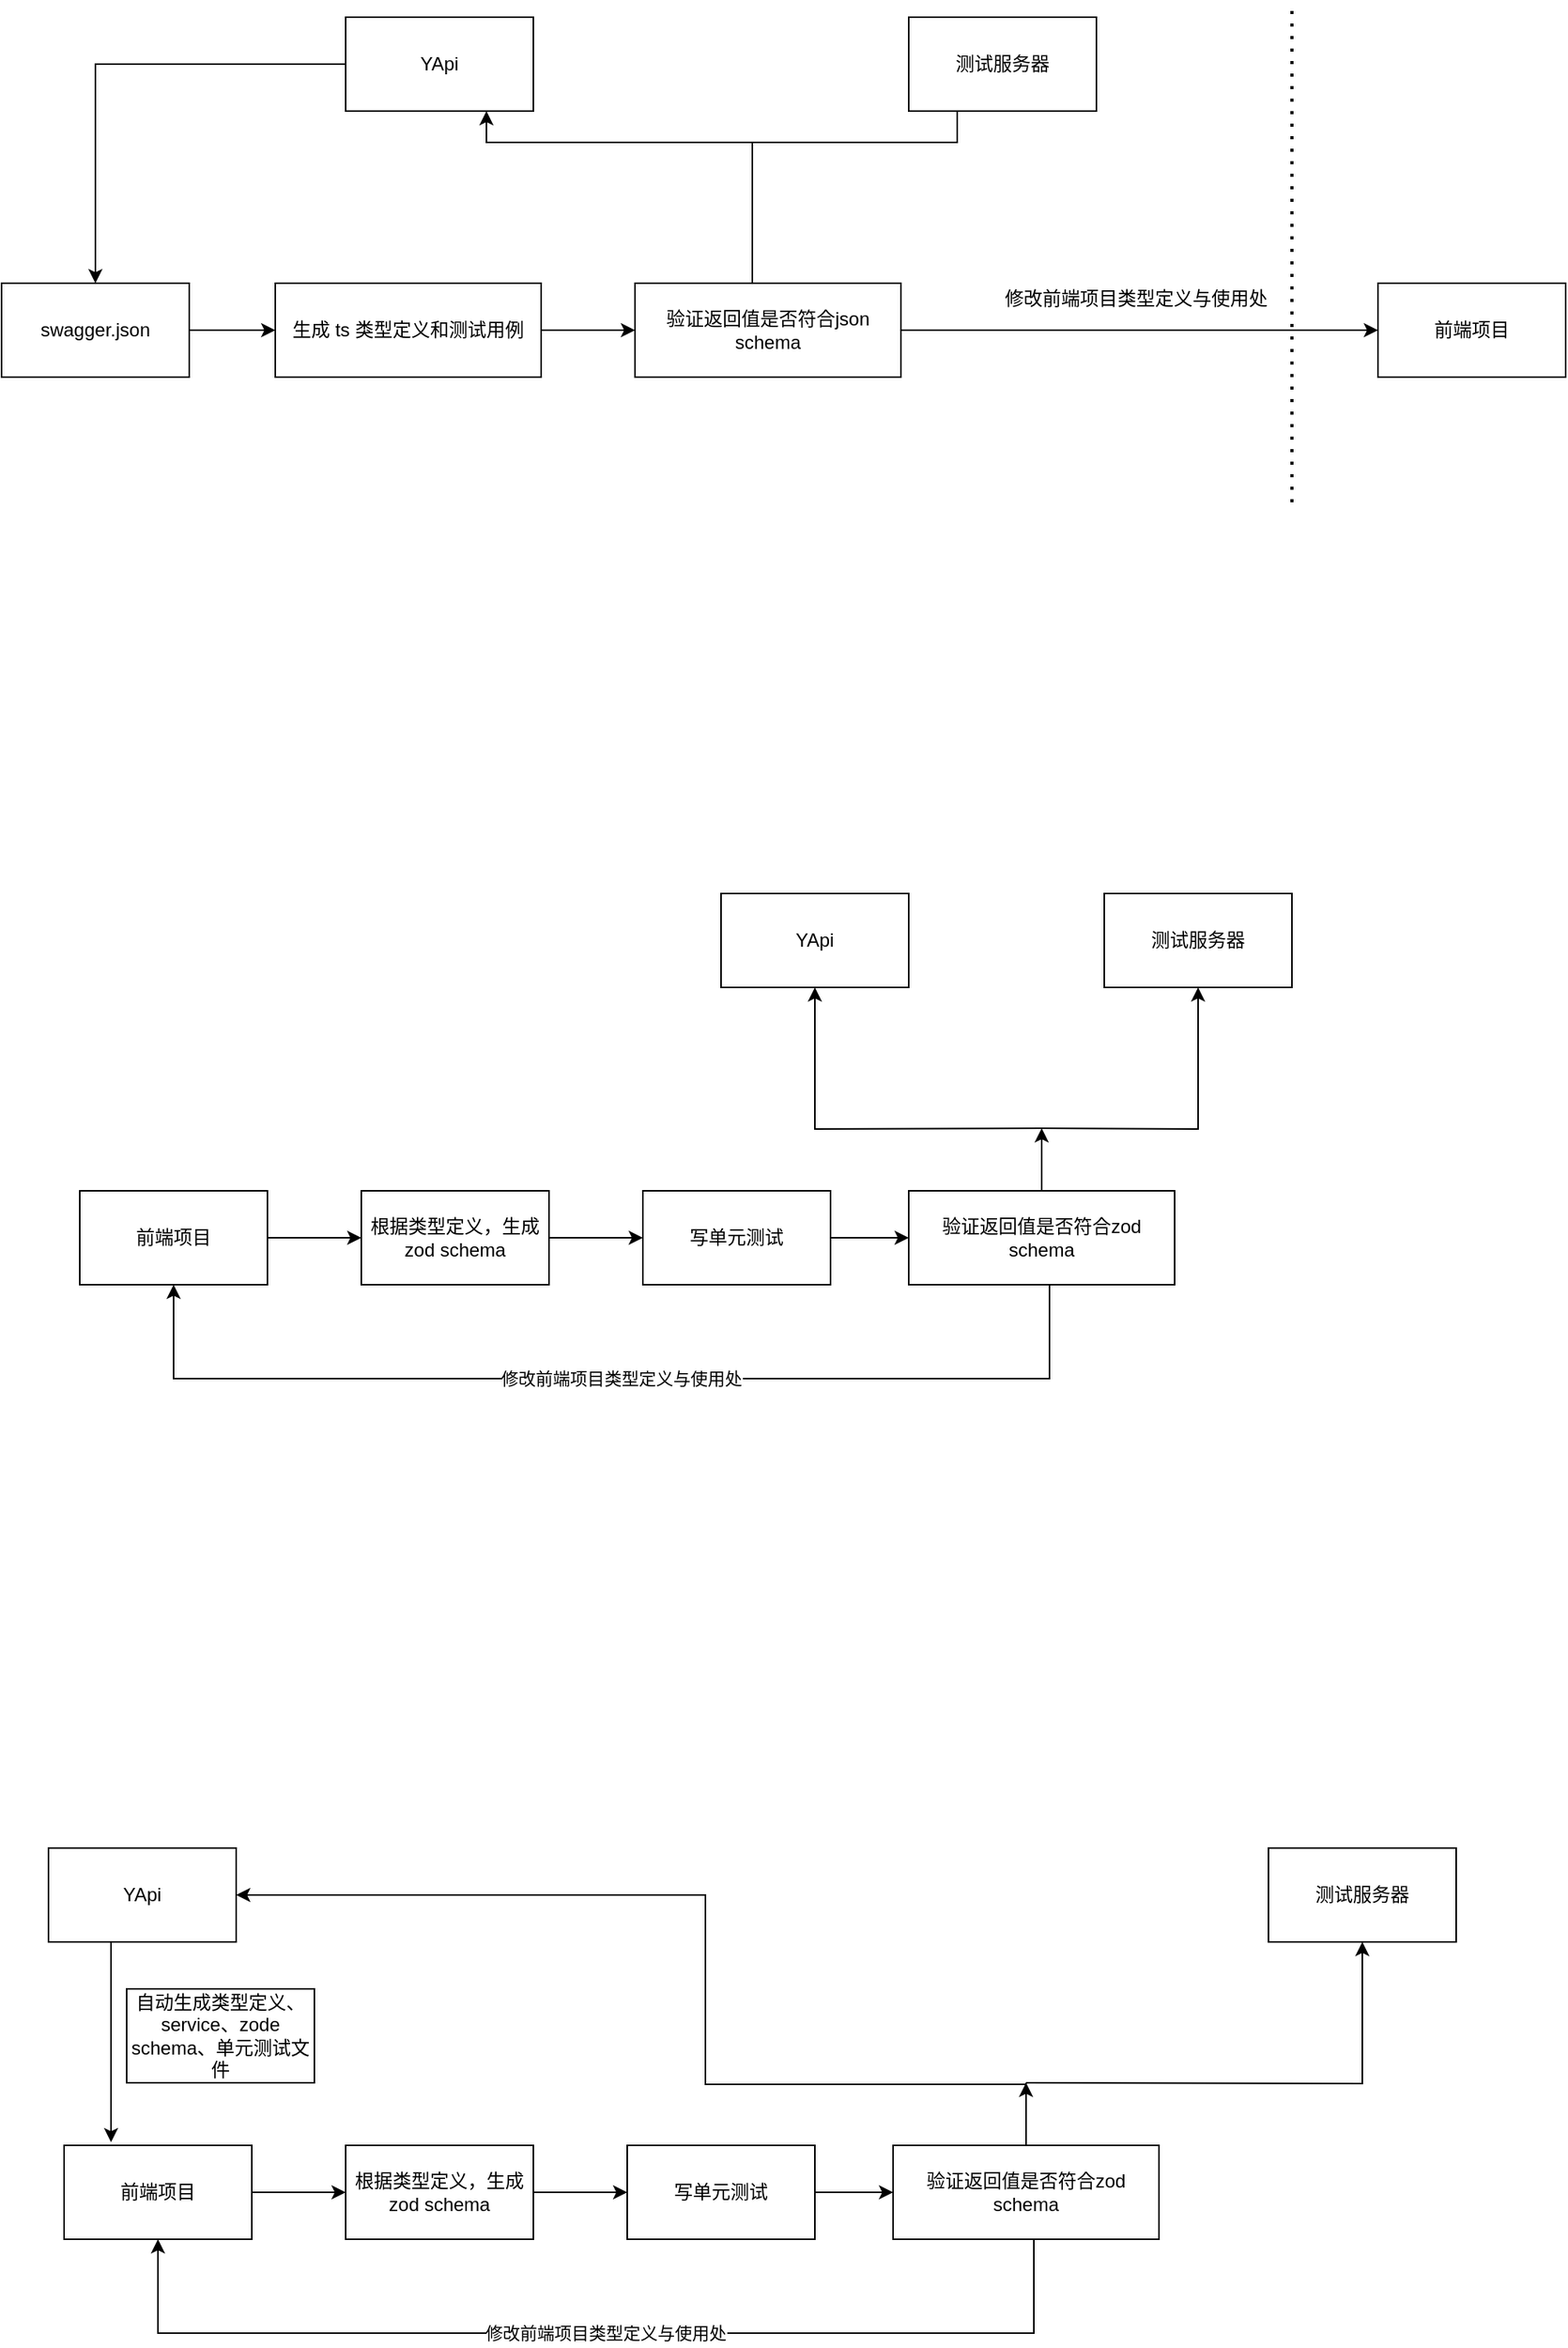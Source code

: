<mxfile version="21.5.1" type="github">
  <diagram name="第 1 页" id="T7KggxuoEruzN0f5po2e">
    <mxGraphModel dx="1166" dy="591" grid="1" gridSize="10" guides="1" tooltips="1" connect="1" arrows="1" fold="1" page="1" pageScale="1" pageWidth="1169" pageHeight="827" math="0" shadow="0">
      <root>
        <mxCell id="0" />
        <mxCell id="1" parent="0" />
        <mxCell id="dZJ8M8RwaokIluQzFj_9-1" style="edgeStyle=orthogonalEdgeStyle;rounded=0;orthogonalLoop=1;jettySize=auto;html=1;entryX=0.5;entryY=0;entryDx=0;entryDy=0;" edge="1" parent="1" source="cqJHQV9-dRMsiJILZrJO-1" target="cqJHQV9-dRMsiJILZrJO-2">
          <mxGeometry relative="1" as="geometry" />
        </mxCell>
        <mxCell id="cqJHQV9-dRMsiJILZrJO-1" value="YApi" style="rounded=0;whiteSpace=wrap;html=1;" parent="1" vertex="1">
          <mxGeometry x="230" y="120" width="120" height="60" as="geometry" />
        </mxCell>
        <mxCell id="cqJHQV9-dRMsiJILZrJO-2" value="swagger.json" style="rounded=0;whiteSpace=wrap;html=1;" parent="1" vertex="1">
          <mxGeometry x="10" y="290" width="120" height="60" as="geometry" />
        </mxCell>
        <mxCell id="cqJHQV9-dRMsiJILZrJO-6" style="edgeStyle=orthogonalEdgeStyle;rounded=0;orthogonalLoop=1;jettySize=auto;html=1;entryX=0.75;entryY=1;entryDx=0;entryDy=0;" parent="1" source="cqJHQV9-dRMsiJILZrJO-3" target="cqJHQV9-dRMsiJILZrJO-1" edge="1">
          <mxGeometry relative="1" as="geometry">
            <mxPoint x="300" y="220" as="targetPoint" />
            <Array as="points">
              <mxPoint x="490" y="200" />
            </Array>
          </mxGeometry>
        </mxCell>
        <mxCell id="cqJHQV9-dRMsiJILZrJO-7" style="edgeStyle=orthogonalEdgeStyle;rounded=0;orthogonalLoop=1;jettySize=auto;html=1;entryX=0.5;entryY=1;entryDx=0;entryDy=0;" parent="1" edge="1">
          <mxGeometry relative="1" as="geometry">
            <mxPoint x="490" y="250" as="sourcePoint" />
            <mxPoint x="620" y="140" as="targetPoint" />
            <Array as="points">
              <mxPoint x="490" y="200" />
              <mxPoint x="621" y="200" />
            </Array>
          </mxGeometry>
        </mxCell>
        <mxCell id="cqJHQV9-dRMsiJILZrJO-3" value="验证返回值是否符合json schema" style="rounded=0;whiteSpace=wrap;html=1;" parent="1" vertex="1">
          <mxGeometry x="415" y="290" width="170" height="60" as="geometry" />
        </mxCell>
        <mxCell id="cqJHQV9-dRMsiJILZrJO-5" value="测试服务器" style="rounded=0;whiteSpace=wrap;html=1;" parent="1" vertex="1">
          <mxGeometry x="590" y="120" width="120" height="60" as="geometry" />
        </mxCell>
        <mxCell id="cqJHQV9-dRMsiJILZrJO-8" value="前端项目" style="rounded=0;whiteSpace=wrap;html=1;" parent="1" vertex="1">
          <mxGeometry x="890" y="290" width="120" height="60" as="geometry" />
        </mxCell>
        <mxCell id="cqJHQV9-dRMsiJILZrJO-12" value="" style="endArrow=none;dashed=1;html=1;dashPattern=1 3;strokeWidth=2;rounded=0;" parent="1" edge="1">
          <mxGeometry width="50" height="50" relative="1" as="geometry">
            <mxPoint x="835" y="430" as="sourcePoint" />
            <mxPoint x="835" y="110" as="targetPoint" />
            <Array as="points">
              <mxPoint x="835" y="270" />
            </Array>
          </mxGeometry>
        </mxCell>
        <mxCell id="cqJHQV9-dRMsiJILZrJO-13" value="" style="endArrow=classic;html=1;rounded=0;entryX=0;entryY=0.5;entryDx=0;entryDy=0;" parent="1" source="cqJHQV9-dRMsiJILZrJO-3" target="cqJHQV9-dRMsiJILZrJO-8" edge="1">
          <mxGeometry width="50" height="50" relative="1" as="geometry">
            <mxPoint x="510" y="370" as="sourcePoint" />
            <mxPoint x="580.711" y="320" as="targetPoint" />
          </mxGeometry>
        </mxCell>
        <mxCell id="cqJHQV9-dRMsiJILZrJO-14" value="修改前端项目类型定义与使用处" style="text;strokeColor=none;fillColor=none;html=1;fontSize=12;fontStyle=0;verticalAlign=middle;align=center;strokeWidth=0;imageHeight=22;imageWidth=24;" parent="1" vertex="1">
          <mxGeometry x="685" y="280" width="100" height="40" as="geometry" />
        </mxCell>
        <mxCell id="cqJHQV9-dRMsiJILZrJO-16" value="YApi" style="rounded=0;whiteSpace=wrap;html=1;" parent="1" vertex="1">
          <mxGeometry x="470" y="680" width="120" height="60" as="geometry" />
        </mxCell>
        <mxCell id="cqJHQV9-dRMsiJILZrJO-19" style="edgeStyle=orthogonalEdgeStyle;rounded=0;orthogonalLoop=1;jettySize=auto;html=1;entryX=0.5;entryY=1;entryDx=0;entryDy=0;" parent="1" target="cqJHQV9-dRMsiJILZrJO-16" edge="1">
          <mxGeometry relative="1" as="geometry">
            <mxPoint x="550" y="760" as="targetPoint" />
            <mxPoint x="675" y="830" as="sourcePoint" />
          </mxGeometry>
        </mxCell>
        <mxCell id="cqJHQV9-dRMsiJILZrJO-20" style="edgeStyle=orthogonalEdgeStyle;rounded=0;orthogonalLoop=1;jettySize=auto;html=1;entryX=0.5;entryY=1;entryDx=0;entryDy=0;" parent="1" target="cqJHQV9-dRMsiJILZrJO-22" edge="1">
          <mxGeometry relative="1" as="geometry">
            <mxPoint x="675" y="830" as="sourcePoint" />
          </mxGeometry>
        </mxCell>
        <mxCell id="cqJHQV9-dRMsiJILZrJO-22" value="测试服务器" style="rounded=0;whiteSpace=wrap;html=1;" parent="1" vertex="1">
          <mxGeometry x="715" y="680" width="120" height="60" as="geometry" />
        </mxCell>
        <mxCell id="cqJHQV9-dRMsiJILZrJO-27" value="" style="edgeStyle=orthogonalEdgeStyle;rounded=0;orthogonalLoop=1;jettySize=auto;html=1;" parent="1" source="cqJHQV9-dRMsiJILZrJO-23" target="cqJHQV9-dRMsiJILZrJO-26" edge="1">
          <mxGeometry relative="1" as="geometry" />
        </mxCell>
        <mxCell id="cqJHQV9-dRMsiJILZrJO-23" value="前端项目" style="rounded=0;whiteSpace=wrap;html=1;" parent="1" vertex="1">
          <mxGeometry x="60" y="870" width="120" height="60" as="geometry" />
        </mxCell>
        <mxCell id="cqJHQV9-dRMsiJILZrJO-29" value="" style="edgeStyle=orthogonalEdgeStyle;rounded=0;orthogonalLoop=1;jettySize=auto;html=1;" parent="1" source="cqJHQV9-dRMsiJILZrJO-26" target="cqJHQV9-dRMsiJILZrJO-28" edge="1">
          <mxGeometry relative="1" as="geometry" />
        </mxCell>
        <mxCell id="cqJHQV9-dRMsiJILZrJO-26" value="根据类型定义，生成zod schema" style="rounded=0;whiteSpace=wrap;html=1;" parent="1" vertex="1">
          <mxGeometry x="240" y="870" width="120" height="60" as="geometry" />
        </mxCell>
        <mxCell id="cqJHQV9-dRMsiJILZrJO-35" value="" style="edgeStyle=orthogonalEdgeStyle;rounded=0;orthogonalLoop=1;jettySize=auto;html=1;" parent="1" source="cqJHQV9-dRMsiJILZrJO-28" target="cqJHQV9-dRMsiJILZrJO-34" edge="1">
          <mxGeometry relative="1" as="geometry" />
        </mxCell>
        <mxCell id="cqJHQV9-dRMsiJILZrJO-28" value="写单元测试" style="rounded=0;whiteSpace=wrap;html=1;" parent="1" vertex="1">
          <mxGeometry x="420" y="870" width="120" height="60" as="geometry" />
        </mxCell>
        <mxCell id="cqJHQV9-dRMsiJILZrJO-31" value="" style="edgeStyle=orthogonalEdgeStyle;rounded=0;orthogonalLoop=1;jettySize=auto;html=1;entryX=0;entryY=0.5;entryDx=0;entryDy=0;" parent="1" source="cqJHQV9-dRMsiJILZrJO-2" target="cqJHQV9-dRMsiJILZrJO-30" edge="1">
          <mxGeometry relative="1" as="geometry">
            <mxPoint x="130" y="320" as="sourcePoint" />
            <mxPoint x="340" y="320" as="targetPoint" />
          </mxGeometry>
        </mxCell>
        <mxCell id="cqJHQV9-dRMsiJILZrJO-33" value="" style="edgeStyle=orthogonalEdgeStyle;rounded=0;orthogonalLoop=1;jettySize=auto;html=1;" parent="1" source="cqJHQV9-dRMsiJILZrJO-30" target="cqJHQV9-dRMsiJILZrJO-3" edge="1">
          <mxGeometry relative="1" as="geometry" />
        </mxCell>
        <mxCell id="cqJHQV9-dRMsiJILZrJO-30" value="生成 ts 类型定义和测试用例" style="rounded=0;whiteSpace=wrap;html=1;" parent="1" vertex="1">
          <mxGeometry x="185" y="290" width="170" height="60" as="geometry" />
        </mxCell>
        <mxCell id="cqJHQV9-dRMsiJILZrJO-36" style="edgeStyle=orthogonalEdgeStyle;rounded=0;orthogonalLoop=1;jettySize=auto;html=1;exitX=0.5;exitY=0;exitDx=0;exitDy=0;" parent="1" source="cqJHQV9-dRMsiJILZrJO-34" edge="1">
          <mxGeometry relative="1" as="geometry">
            <mxPoint x="675" y="830" as="targetPoint" />
          </mxGeometry>
        </mxCell>
        <mxCell id="cqJHQV9-dRMsiJILZrJO-37" style="edgeStyle=orthogonalEdgeStyle;rounded=0;orthogonalLoop=1;jettySize=auto;html=1;entryX=0.5;entryY=1;entryDx=0;entryDy=0;" parent="1" source="cqJHQV9-dRMsiJILZrJO-34" target="cqJHQV9-dRMsiJILZrJO-23" edge="1">
          <mxGeometry relative="1" as="geometry">
            <Array as="points">
              <mxPoint x="680" y="990" />
              <mxPoint x="120" y="990" />
            </Array>
          </mxGeometry>
        </mxCell>
        <mxCell id="cqJHQV9-dRMsiJILZrJO-38" value="修改前端项目类型定义与使用处" style="edgeLabel;html=1;align=center;verticalAlign=middle;resizable=0;points=[];" parent="cqJHQV9-dRMsiJILZrJO-37" vertex="1" connectable="0">
          <mxGeometry x="-0.16" y="1" relative="1" as="geometry">
            <mxPoint x="-49" y="-1" as="offset" />
          </mxGeometry>
        </mxCell>
        <mxCell id="cqJHQV9-dRMsiJILZrJO-34" value="验证返回值是否符合zod schema" style="rounded=0;whiteSpace=wrap;html=1;" parent="1" vertex="1">
          <mxGeometry x="590" y="870" width="170" height="60" as="geometry" />
        </mxCell>
        <mxCell id="cqJHQV9-dRMsiJILZrJO-55" style="edgeStyle=orthogonalEdgeStyle;rounded=0;orthogonalLoop=1;jettySize=auto;html=1;" parent="1" source="cqJHQV9-dRMsiJILZrJO-41" edge="1">
          <mxGeometry relative="1" as="geometry">
            <mxPoint x="80" y="1478" as="targetPoint" />
            <Array as="points">
              <mxPoint x="80" y="1478" />
            </Array>
          </mxGeometry>
        </mxCell>
        <mxCell id="cqJHQV9-dRMsiJILZrJO-41" value="YApi" style="rounded=0;whiteSpace=wrap;html=1;" parent="1" vertex="1">
          <mxGeometry x="40" y="1290" width="120" height="60" as="geometry" />
        </mxCell>
        <mxCell id="cqJHQV9-dRMsiJILZrJO-42" style="edgeStyle=orthogonalEdgeStyle;rounded=0;orthogonalLoop=1;jettySize=auto;html=1;entryX=1;entryY=0.5;entryDx=0;entryDy=0;" parent="1" target="cqJHQV9-dRMsiJILZrJO-41" edge="1">
          <mxGeometry relative="1" as="geometry">
            <mxPoint x="540" y="1370" as="targetPoint" />
            <mxPoint x="665" y="1440" as="sourcePoint" />
            <Array as="points">
              <mxPoint x="665" y="1441" />
              <mxPoint x="460" y="1441" />
              <mxPoint x="460" y="1320" />
            </Array>
          </mxGeometry>
        </mxCell>
        <mxCell id="cqJHQV9-dRMsiJILZrJO-43" style="edgeStyle=orthogonalEdgeStyle;rounded=0;orthogonalLoop=1;jettySize=auto;html=1;entryX=0.5;entryY=1;entryDx=0;entryDy=0;" parent="1" target="cqJHQV9-dRMsiJILZrJO-44" edge="1">
          <mxGeometry relative="1" as="geometry">
            <mxPoint x="665" y="1440" as="sourcePoint" />
          </mxGeometry>
        </mxCell>
        <mxCell id="cqJHQV9-dRMsiJILZrJO-44" value="测试服务器" style="rounded=0;whiteSpace=wrap;html=1;" parent="1" vertex="1">
          <mxGeometry x="820" y="1290" width="120" height="60" as="geometry" />
        </mxCell>
        <mxCell id="cqJHQV9-dRMsiJILZrJO-45" value="" style="edgeStyle=orthogonalEdgeStyle;rounded=0;orthogonalLoop=1;jettySize=auto;html=1;" parent="1" source="cqJHQV9-dRMsiJILZrJO-46" target="cqJHQV9-dRMsiJILZrJO-48" edge="1">
          <mxGeometry relative="1" as="geometry" />
        </mxCell>
        <mxCell id="cqJHQV9-dRMsiJILZrJO-46" value="前端项目" style="rounded=0;whiteSpace=wrap;html=1;" parent="1" vertex="1">
          <mxGeometry x="50" y="1480" width="120" height="60" as="geometry" />
        </mxCell>
        <mxCell id="cqJHQV9-dRMsiJILZrJO-47" value="" style="edgeStyle=orthogonalEdgeStyle;rounded=0;orthogonalLoop=1;jettySize=auto;html=1;" parent="1" source="cqJHQV9-dRMsiJILZrJO-48" target="cqJHQV9-dRMsiJILZrJO-50" edge="1">
          <mxGeometry relative="1" as="geometry" />
        </mxCell>
        <mxCell id="cqJHQV9-dRMsiJILZrJO-48" value="根据类型定义，生成zod schema" style="rounded=0;whiteSpace=wrap;html=1;" parent="1" vertex="1">
          <mxGeometry x="230" y="1480" width="120" height="60" as="geometry" />
        </mxCell>
        <mxCell id="cqJHQV9-dRMsiJILZrJO-49" value="" style="edgeStyle=orthogonalEdgeStyle;rounded=0;orthogonalLoop=1;jettySize=auto;html=1;" parent="1" source="cqJHQV9-dRMsiJILZrJO-50" target="cqJHQV9-dRMsiJILZrJO-54" edge="1">
          <mxGeometry relative="1" as="geometry" />
        </mxCell>
        <mxCell id="cqJHQV9-dRMsiJILZrJO-50" value="写单元测试" style="rounded=0;whiteSpace=wrap;html=1;" parent="1" vertex="1">
          <mxGeometry x="410" y="1480" width="120" height="60" as="geometry" />
        </mxCell>
        <mxCell id="cqJHQV9-dRMsiJILZrJO-51" style="edgeStyle=orthogonalEdgeStyle;rounded=0;orthogonalLoop=1;jettySize=auto;html=1;exitX=0.5;exitY=0;exitDx=0;exitDy=0;" parent="1" source="cqJHQV9-dRMsiJILZrJO-54" edge="1">
          <mxGeometry relative="1" as="geometry">
            <mxPoint x="665" y="1440" as="targetPoint" />
          </mxGeometry>
        </mxCell>
        <mxCell id="cqJHQV9-dRMsiJILZrJO-52" style="edgeStyle=orthogonalEdgeStyle;rounded=0;orthogonalLoop=1;jettySize=auto;html=1;entryX=0.5;entryY=1;entryDx=0;entryDy=0;" parent="1" source="cqJHQV9-dRMsiJILZrJO-54" target="cqJHQV9-dRMsiJILZrJO-46" edge="1">
          <mxGeometry relative="1" as="geometry">
            <Array as="points">
              <mxPoint x="670" y="1600" />
              <mxPoint x="110" y="1600" />
            </Array>
          </mxGeometry>
        </mxCell>
        <mxCell id="cqJHQV9-dRMsiJILZrJO-53" value="修改前端项目类型定义与使用处" style="edgeLabel;html=1;align=center;verticalAlign=middle;resizable=0;points=[];" parent="cqJHQV9-dRMsiJILZrJO-52" vertex="1" connectable="0">
          <mxGeometry x="-0.16" y="1" relative="1" as="geometry">
            <mxPoint x="-49" y="-1" as="offset" />
          </mxGeometry>
        </mxCell>
        <mxCell id="cqJHQV9-dRMsiJILZrJO-54" value="验证返回值是否符合zod schema" style="rounded=0;whiteSpace=wrap;html=1;" parent="1" vertex="1">
          <mxGeometry x="580" y="1480" width="170" height="60" as="geometry" />
        </mxCell>
        <mxCell id="cqJHQV9-dRMsiJILZrJO-56" value="自动生成类型定义、service、zode schema、单元测试文件" style="rounded=0;whiteSpace=wrap;html=1;" parent="1" vertex="1">
          <mxGeometry x="90" y="1380" width="120" height="60" as="geometry" />
        </mxCell>
      </root>
    </mxGraphModel>
  </diagram>
</mxfile>
